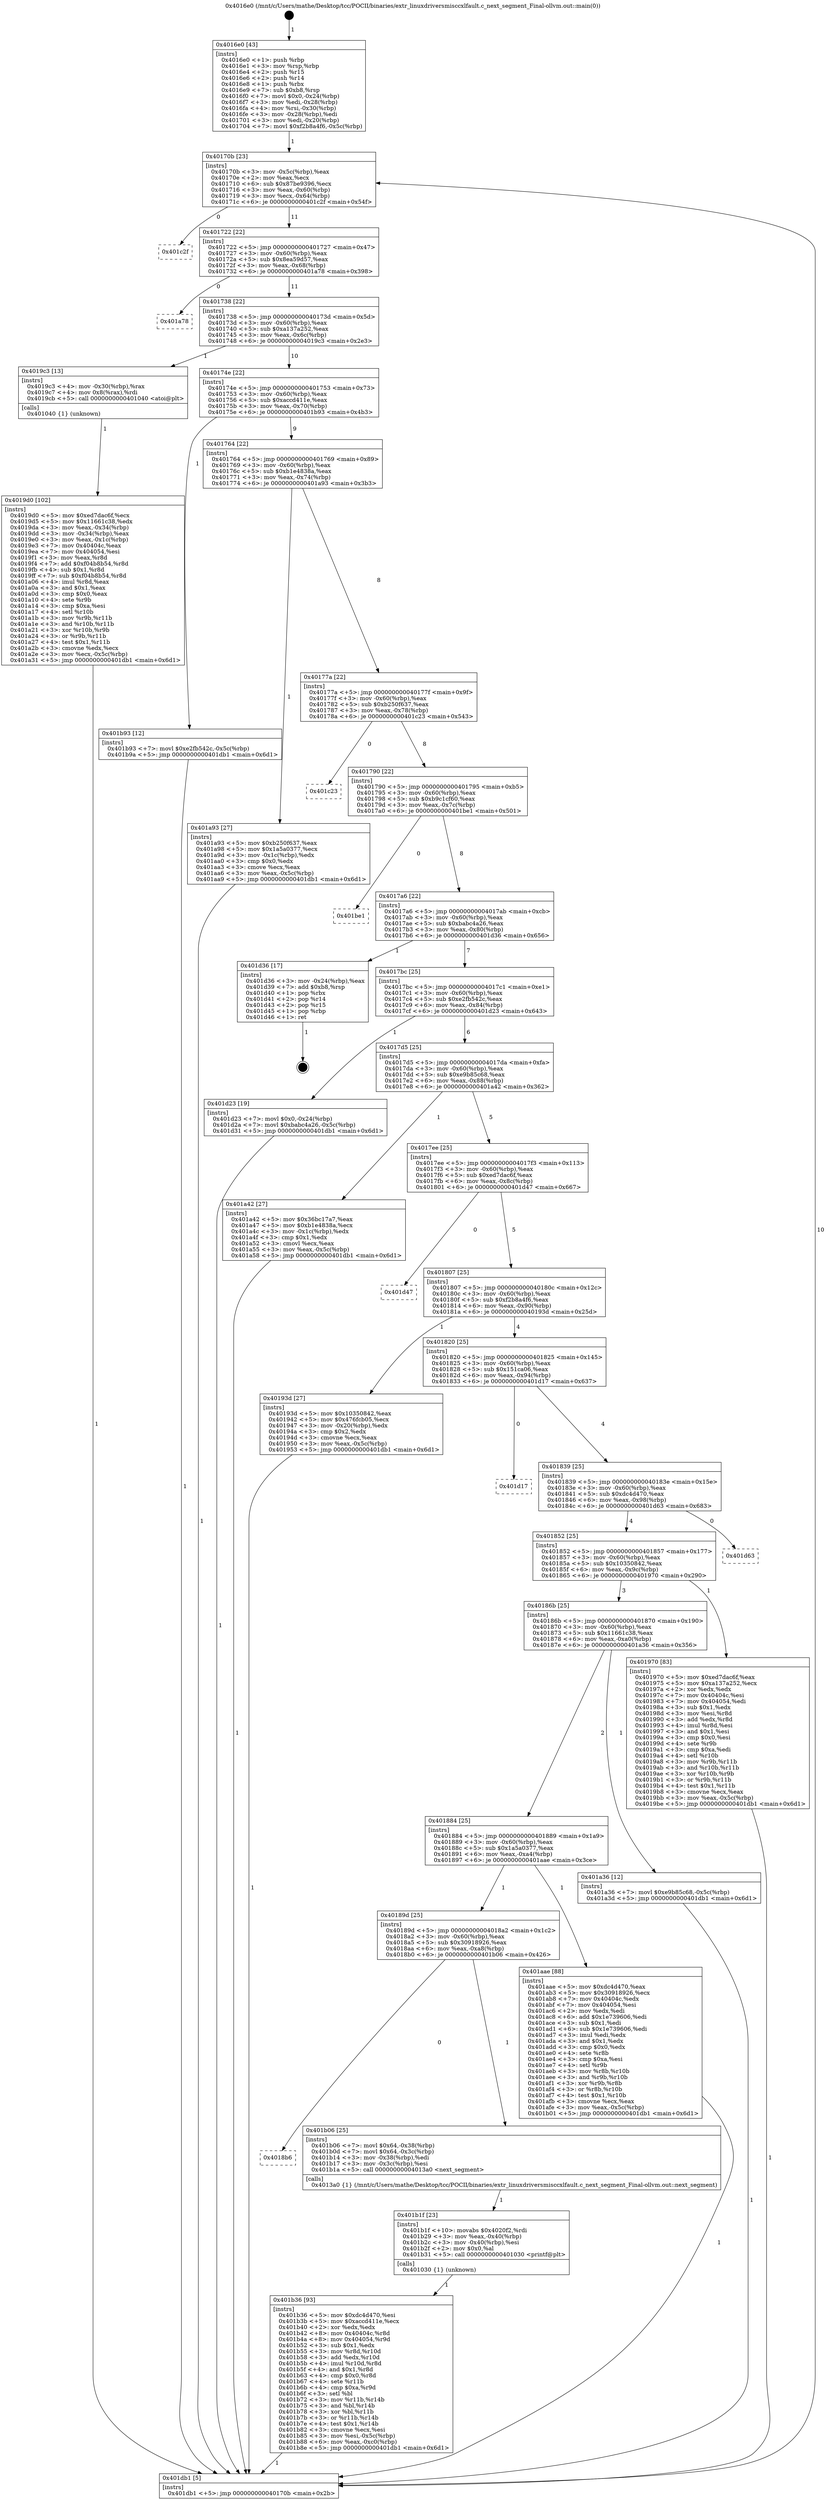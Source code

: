 digraph "0x4016e0" {
  label = "0x4016e0 (/mnt/c/Users/mathe/Desktop/tcc/POCII/binaries/extr_linuxdriversmisccxlfault.c_next_segment_Final-ollvm.out::main(0))"
  labelloc = "t"
  node[shape=record]

  Entry [label="",width=0.3,height=0.3,shape=circle,fillcolor=black,style=filled]
  "0x40170b" [label="{
     0x40170b [23]\l
     | [instrs]\l
     &nbsp;&nbsp;0x40170b \<+3\>: mov -0x5c(%rbp),%eax\l
     &nbsp;&nbsp;0x40170e \<+2\>: mov %eax,%ecx\l
     &nbsp;&nbsp;0x401710 \<+6\>: sub $0x87be9396,%ecx\l
     &nbsp;&nbsp;0x401716 \<+3\>: mov %eax,-0x60(%rbp)\l
     &nbsp;&nbsp;0x401719 \<+3\>: mov %ecx,-0x64(%rbp)\l
     &nbsp;&nbsp;0x40171c \<+6\>: je 0000000000401c2f \<main+0x54f\>\l
  }"]
  "0x401c2f" [label="{
     0x401c2f\l
  }", style=dashed]
  "0x401722" [label="{
     0x401722 [22]\l
     | [instrs]\l
     &nbsp;&nbsp;0x401722 \<+5\>: jmp 0000000000401727 \<main+0x47\>\l
     &nbsp;&nbsp;0x401727 \<+3\>: mov -0x60(%rbp),%eax\l
     &nbsp;&nbsp;0x40172a \<+5\>: sub $0x8ea59d57,%eax\l
     &nbsp;&nbsp;0x40172f \<+3\>: mov %eax,-0x68(%rbp)\l
     &nbsp;&nbsp;0x401732 \<+6\>: je 0000000000401a78 \<main+0x398\>\l
  }"]
  Exit [label="",width=0.3,height=0.3,shape=circle,fillcolor=black,style=filled,peripheries=2]
  "0x401a78" [label="{
     0x401a78\l
  }", style=dashed]
  "0x401738" [label="{
     0x401738 [22]\l
     | [instrs]\l
     &nbsp;&nbsp;0x401738 \<+5\>: jmp 000000000040173d \<main+0x5d\>\l
     &nbsp;&nbsp;0x40173d \<+3\>: mov -0x60(%rbp),%eax\l
     &nbsp;&nbsp;0x401740 \<+5\>: sub $0xa137a252,%eax\l
     &nbsp;&nbsp;0x401745 \<+3\>: mov %eax,-0x6c(%rbp)\l
     &nbsp;&nbsp;0x401748 \<+6\>: je 00000000004019c3 \<main+0x2e3\>\l
  }"]
  "0x401b36" [label="{
     0x401b36 [93]\l
     | [instrs]\l
     &nbsp;&nbsp;0x401b36 \<+5\>: mov $0xdc4d470,%esi\l
     &nbsp;&nbsp;0x401b3b \<+5\>: mov $0xaccd411e,%ecx\l
     &nbsp;&nbsp;0x401b40 \<+2\>: xor %edx,%edx\l
     &nbsp;&nbsp;0x401b42 \<+8\>: mov 0x40404c,%r8d\l
     &nbsp;&nbsp;0x401b4a \<+8\>: mov 0x404054,%r9d\l
     &nbsp;&nbsp;0x401b52 \<+3\>: sub $0x1,%edx\l
     &nbsp;&nbsp;0x401b55 \<+3\>: mov %r8d,%r10d\l
     &nbsp;&nbsp;0x401b58 \<+3\>: add %edx,%r10d\l
     &nbsp;&nbsp;0x401b5b \<+4\>: imul %r10d,%r8d\l
     &nbsp;&nbsp;0x401b5f \<+4\>: and $0x1,%r8d\l
     &nbsp;&nbsp;0x401b63 \<+4\>: cmp $0x0,%r8d\l
     &nbsp;&nbsp;0x401b67 \<+4\>: sete %r11b\l
     &nbsp;&nbsp;0x401b6b \<+4\>: cmp $0xa,%r9d\l
     &nbsp;&nbsp;0x401b6f \<+3\>: setl %bl\l
     &nbsp;&nbsp;0x401b72 \<+3\>: mov %r11b,%r14b\l
     &nbsp;&nbsp;0x401b75 \<+3\>: and %bl,%r14b\l
     &nbsp;&nbsp;0x401b78 \<+3\>: xor %bl,%r11b\l
     &nbsp;&nbsp;0x401b7b \<+3\>: or %r11b,%r14b\l
     &nbsp;&nbsp;0x401b7e \<+4\>: test $0x1,%r14b\l
     &nbsp;&nbsp;0x401b82 \<+3\>: cmovne %ecx,%esi\l
     &nbsp;&nbsp;0x401b85 \<+3\>: mov %esi,-0x5c(%rbp)\l
     &nbsp;&nbsp;0x401b88 \<+6\>: mov %eax,-0xc0(%rbp)\l
     &nbsp;&nbsp;0x401b8e \<+5\>: jmp 0000000000401db1 \<main+0x6d1\>\l
  }"]
  "0x4019c3" [label="{
     0x4019c3 [13]\l
     | [instrs]\l
     &nbsp;&nbsp;0x4019c3 \<+4\>: mov -0x30(%rbp),%rax\l
     &nbsp;&nbsp;0x4019c7 \<+4\>: mov 0x8(%rax),%rdi\l
     &nbsp;&nbsp;0x4019cb \<+5\>: call 0000000000401040 \<atoi@plt\>\l
     | [calls]\l
     &nbsp;&nbsp;0x401040 \{1\} (unknown)\l
  }"]
  "0x40174e" [label="{
     0x40174e [22]\l
     | [instrs]\l
     &nbsp;&nbsp;0x40174e \<+5\>: jmp 0000000000401753 \<main+0x73\>\l
     &nbsp;&nbsp;0x401753 \<+3\>: mov -0x60(%rbp),%eax\l
     &nbsp;&nbsp;0x401756 \<+5\>: sub $0xaccd411e,%eax\l
     &nbsp;&nbsp;0x40175b \<+3\>: mov %eax,-0x70(%rbp)\l
     &nbsp;&nbsp;0x40175e \<+6\>: je 0000000000401b93 \<main+0x4b3\>\l
  }"]
  "0x401b1f" [label="{
     0x401b1f [23]\l
     | [instrs]\l
     &nbsp;&nbsp;0x401b1f \<+10\>: movabs $0x4020f2,%rdi\l
     &nbsp;&nbsp;0x401b29 \<+3\>: mov %eax,-0x40(%rbp)\l
     &nbsp;&nbsp;0x401b2c \<+3\>: mov -0x40(%rbp),%esi\l
     &nbsp;&nbsp;0x401b2f \<+2\>: mov $0x0,%al\l
     &nbsp;&nbsp;0x401b31 \<+5\>: call 0000000000401030 \<printf@plt\>\l
     | [calls]\l
     &nbsp;&nbsp;0x401030 \{1\} (unknown)\l
  }"]
  "0x401b93" [label="{
     0x401b93 [12]\l
     | [instrs]\l
     &nbsp;&nbsp;0x401b93 \<+7\>: movl $0xe2fb542c,-0x5c(%rbp)\l
     &nbsp;&nbsp;0x401b9a \<+5\>: jmp 0000000000401db1 \<main+0x6d1\>\l
  }"]
  "0x401764" [label="{
     0x401764 [22]\l
     | [instrs]\l
     &nbsp;&nbsp;0x401764 \<+5\>: jmp 0000000000401769 \<main+0x89\>\l
     &nbsp;&nbsp;0x401769 \<+3\>: mov -0x60(%rbp),%eax\l
     &nbsp;&nbsp;0x40176c \<+5\>: sub $0xb1e4838a,%eax\l
     &nbsp;&nbsp;0x401771 \<+3\>: mov %eax,-0x74(%rbp)\l
     &nbsp;&nbsp;0x401774 \<+6\>: je 0000000000401a93 \<main+0x3b3\>\l
  }"]
  "0x4018b6" [label="{
     0x4018b6\l
  }", style=dashed]
  "0x401a93" [label="{
     0x401a93 [27]\l
     | [instrs]\l
     &nbsp;&nbsp;0x401a93 \<+5\>: mov $0xb250f637,%eax\l
     &nbsp;&nbsp;0x401a98 \<+5\>: mov $0x1a5a0377,%ecx\l
     &nbsp;&nbsp;0x401a9d \<+3\>: mov -0x1c(%rbp),%edx\l
     &nbsp;&nbsp;0x401aa0 \<+3\>: cmp $0x0,%edx\l
     &nbsp;&nbsp;0x401aa3 \<+3\>: cmove %ecx,%eax\l
     &nbsp;&nbsp;0x401aa6 \<+3\>: mov %eax,-0x5c(%rbp)\l
     &nbsp;&nbsp;0x401aa9 \<+5\>: jmp 0000000000401db1 \<main+0x6d1\>\l
  }"]
  "0x40177a" [label="{
     0x40177a [22]\l
     | [instrs]\l
     &nbsp;&nbsp;0x40177a \<+5\>: jmp 000000000040177f \<main+0x9f\>\l
     &nbsp;&nbsp;0x40177f \<+3\>: mov -0x60(%rbp),%eax\l
     &nbsp;&nbsp;0x401782 \<+5\>: sub $0xb250f637,%eax\l
     &nbsp;&nbsp;0x401787 \<+3\>: mov %eax,-0x78(%rbp)\l
     &nbsp;&nbsp;0x40178a \<+6\>: je 0000000000401c23 \<main+0x543\>\l
  }"]
  "0x401b06" [label="{
     0x401b06 [25]\l
     | [instrs]\l
     &nbsp;&nbsp;0x401b06 \<+7\>: movl $0x64,-0x38(%rbp)\l
     &nbsp;&nbsp;0x401b0d \<+7\>: movl $0x64,-0x3c(%rbp)\l
     &nbsp;&nbsp;0x401b14 \<+3\>: mov -0x38(%rbp),%edi\l
     &nbsp;&nbsp;0x401b17 \<+3\>: mov -0x3c(%rbp),%esi\l
     &nbsp;&nbsp;0x401b1a \<+5\>: call 00000000004013a0 \<next_segment\>\l
     | [calls]\l
     &nbsp;&nbsp;0x4013a0 \{1\} (/mnt/c/Users/mathe/Desktop/tcc/POCII/binaries/extr_linuxdriversmisccxlfault.c_next_segment_Final-ollvm.out::next_segment)\l
  }"]
  "0x401c23" [label="{
     0x401c23\l
  }", style=dashed]
  "0x401790" [label="{
     0x401790 [22]\l
     | [instrs]\l
     &nbsp;&nbsp;0x401790 \<+5\>: jmp 0000000000401795 \<main+0xb5\>\l
     &nbsp;&nbsp;0x401795 \<+3\>: mov -0x60(%rbp),%eax\l
     &nbsp;&nbsp;0x401798 \<+5\>: sub $0xb9c1cf60,%eax\l
     &nbsp;&nbsp;0x40179d \<+3\>: mov %eax,-0x7c(%rbp)\l
     &nbsp;&nbsp;0x4017a0 \<+6\>: je 0000000000401be1 \<main+0x501\>\l
  }"]
  "0x40189d" [label="{
     0x40189d [25]\l
     | [instrs]\l
     &nbsp;&nbsp;0x40189d \<+5\>: jmp 00000000004018a2 \<main+0x1c2\>\l
     &nbsp;&nbsp;0x4018a2 \<+3\>: mov -0x60(%rbp),%eax\l
     &nbsp;&nbsp;0x4018a5 \<+5\>: sub $0x30918926,%eax\l
     &nbsp;&nbsp;0x4018aa \<+6\>: mov %eax,-0xa8(%rbp)\l
     &nbsp;&nbsp;0x4018b0 \<+6\>: je 0000000000401b06 \<main+0x426\>\l
  }"]
  "0x401be1" [label="{
     0x401be1\l
  }", style=dashed]
  "0x4017a6" [label="{
     0x4017a6 [22]\l
     | [instrs]\l
     &nbsp;&nbsp;0x4017a6 \<+5\>: jmp 00000000004017ab \<main+0xcb\>\l
     &nbsp;&nbsp;0x4017ab \<+3\>: mov -0x60(%rbp),%eax\l
     &nbsp;&nbsp;0x4017ae \<+5\>: sub $0xbabc4a26,%eax\l
     &nbsp;&nbsp;0x4017b3 \<+3\>: mov %eax,-0x80(%rbp)\l
     &nbsp;&nbsp;0x4017b6 \<+6\>: je 0000000000401d36 \<main+0x656\>\l
  }"]
  "0x401aae" [label="{
     0x401aae [88]\l
     | [instrs]\l
     &nbsp;&nbsp;0x401aae \<+5\>: mov $0xdc4d470,%eax\l
     &nbsp;&nbsp;0x401ab3 \<+5\>: mov $0x30918926,%ecx\l
     &nbsp;&nbsp;0x401ab8 \<+7\>: mov 0x40404c,%edx\l
     &nbsp;&nbsp;0x401abf \<+7\>: mov 0x404054,%esi\l
     &nbsp;&nbsp;0x401ac6 \<+2\>: mov %edx,%edi\l
     &nbsp;&nbsp;0x401ac8 \<+6\>: add $0x1e739606,%edi\l
     &nbsp;&nbsp;0x401ace \<+3\>: sub $0x1,%edi\l
     &nbsp;&nbsp;0x401ad1 \<+6\>: sub $0x1e739606,%edi\l
     &nbsp;&nbsp;0x401ad7 \<+3\>: imul %edi,%edx\l
     &nbsp;&nbsp;0x401ada \<+3\>: and $0x1,%edx\l
     &nbsp;&nbsp;0x401add \<+3\>: cmp $0x0,%edx\l
     &nbsp;&nbsp;0x401ae0 \<+4\>: sete %r8b\l
     &nbsp;&nbsp;0x401ae4 \<+3\>: cmp $0xa,%esi\l
     &nbsp;&nbsp;0x401ae7 \<+4\>: setl %r9b\l
     &nbsp;&nbsp;0x401aeb \<+3\>: mov %r8b,%r10b\l
     &nbsp;&nbsp;0x401aee \<+3\>: and %r9b,%r10b\l
     &nbsp;&nbsp;0x401af1 \<+3\>: xor %r9b,%r8b\l
     &nbsp;&nbsp;0x401af4 \<+3\>: or %r8b,%r10b\l
     &nbsp;&nbsp;0x401af7 \<+4\>: test $0x1,%r10b\l
     &nbsp;&nbsp;0x401afb \<+3\>: cmovne %ecx,%eax\l
     &nbsp;&nbsp;0x401afe \<+3\>: mov %eax,-0x5c(%rbp)\l
     &nbsp;&nbsp;0x401b01 \<+5\>: jmp 0000000000401db1 \<main+0x6d1\>\l
  }"]
  "0x401d36" [label="{
     0x401d36 [17]\l
     | [instrs]\l
     &nbsp;&nbsp;0x401d36 \<+3\>: mov -0x24(%rbp),%eax\l
     &nbsp;&nbsp;0x401d39 \<+7\>: add $0xb8,%rsp\l
     &nbsp;&nbsp;0x401d40 \<+1\>: pop %rbx\l
     &nbsp;&nbsp;0x401d41 \<+2\>: pop %r14\l
     &nbsp;&nbsp;0x401d43 \<+2\>: pop %r15\l
     &nbsp;&nbsp;0x401d45 \<+1\>: pop %rbp\l
     &nbsp;&nbsp;0x401d46 \<+1\>: ret\l
  }"]
  "0x4017bc" [label="{
     0x4017bc [25]\l
     | [instrs]\l
     &nbsp;&nbsp;0x4017bc \<+5\>: jmp 00000000004017c1 \<main+0xe1\>\l
     &nbsp;&nbsp;0x4017c1 \<+3\>: mov -0x60(%rbp),%eax\l
     &nbsp;&nbsp;0x4017c4 \<+5\>: sub $0xe2fb542c,%eax\l
     &nbsp;&nbsp;0x4017c9 \<+6\>: mov %eax,-0x84(%rbp)\l
     &nbsp;&nbsp;0x4017cf \<+6\>: je 0000000000401d23 \<main+0x643\>\l
  }"]
  "0x401884" [label="{
     0x401884 [25]\l
     | [instrs]\l
     &nbsp;&nbsp;0x401884 \<+5\>: jmp 0000000000401889 \<main+0x1a9\>\l
     &nbsp;&nbsp;0x401889 \<+3\>: mov -0x60(%rbp),%eax\l
     &nbsp;&nbsp;0x40188c \<+5\>: sub $0x1a5a0377,%eax\l
     &nbsp;&nbsp;0x401891 \<+6\>: mov %eax,-0xa4(%rbp)\l
     &nbsp;&nbsp;0x401897 \<+6\>: je 0000000000401aae \<main+0x3ce\>\l
  }"]
  "0x401d23" [label="{
     0x401d23 [19]\l
     | [instrs]\l
     &nbsp;&nbsp;0x401d23 \<+7\>: movl $0x0,-0x24(%rbp)\l
     &nbsp;&nbsp;0x401d2a \<+7\>: movl $0xbabc4a26,-0x5c(%rbp)\l
     &nbsp;&nbsp;0x401d31 \<+5\>: jmp 0000000000401db1 \<main+0x6d1\>\l
  }"]
  "0x4017d5" [label="{
     0x4017d5 [25]\l
     | [instrs]\l
     &nbsp;&nbsp;0x4017d5 \<+5\>: jmp 00000000004017da \<main+0xfa\>\l
     &nbsp;&nbsp;0x4017da \<+3\>: mov -0x60(%rbp),%eax\l
     &nbsp;&nbsp;0x4017dd \<+5\>: sub $0xe9b85c68,%eax\l
     &nbsp;&nbsp;0x4017e2 \<+6\>: mov %eax,-0x88(%rbp)\l
     &nbsp;&nbsp;0x4017e8 \<+6\>: je 0000000000401a42 \<main+0x362\>\l
  }"]
  "0x401a36" [label="{
     0x401a36 [12]\l
     | [instrs]\l
     &nbsp;&nbsp;0x401a36 \<+7\>: movl $0xe9b85c68,-0x5c(%rbp)\l
     &nbsp;&nbsp;0x401a3d \<+5\>: jmp 0000000000401db1 \<main+0x6d1\>\l
  }"]
  "0x401a42" [label="{
     0x401a42 [27]\l
     | [instrs]\l
     &nbsp;&nbsp;0x401a42 \<+5\>: mov $0x36bc17a7,%eax\l
     &nbsp;&nbsp;0x401a47 \<+5\>: mov $0xb1e4838a,%ecx\l
     &nbsp;&nbsp;0x401a4c \<+3\>: mov -0x1c(%rbp),%edx\l
     &nbsp;&nbsp;0x401a4f \<+3\>: cmp $0x1,%edx\l
     &nbsp;&nbsp;0x401a52 \<+3\>: cmovl %ecx,%eax\l
     &nbsp;&nbsp;0x401a55 \<+3\>: mov %eax,-0x5c(%rbp)\l
     &nbsp;&nbsp;0x401a58 \<+5\>: jmp 0000000000401db1 \<main+0x6d1\>\l
  }"]
  "0x4017ee" [label="{
     0x4017ee [25]\l
     | [instrs]\l
     &nbsp;&nbsp;0x4017ee \<+5\>: jmp 00000000004017f3 \<main+0x113\>\l
     &nbsp;&nbsp;0x4017f3 \<+3\>: mov -0x60(%rbp),%eax\l
     &nbsp;&nbsp;0x4017f6 \<+5\>: sub $0xed7dac6f,%eax\l
     &nbsp;&nbsp;0x4017fb \<+6\>: mov %eax,-0x8c(%rbp)\l
     &nbsp;&nbsp;0x401801 \<+6\>: je 0000000000401d47 \<main+0x667\>\l
  }"]
  "0x4019d0" [label="{
     0x4019d0 [102]\l
     | [instrs]\l
     &nbsp;&nbsp;0x4019d0 \<+5\>: mov $0xed7dac6f,%ecx\l
     &nbsp;&nbsp;0x4019d5 \<+5\>: mov $0x11661c38,%edx\l
     &nbsp;&nbsp;0x4019da \<+3\>: mov %eax,-0x34(%rbp)\l
     &nbsp;&nbsp;0x4019dd \<+3\>: mov -0x34(%rbp),%eax\l
     &nbsp;&nbsp;0x4019e0 \<+3\>: mov %eax,-0x1c(%rbp)\l
     &nbsp;&nbsp;0x4019e3 \<+7\>: mov 0x40404c,%eax\l
     &nbsp;&nbsp;0x4019ea \<+7\>: mov 0x404054,%esi\l
     &nbsp;&nbsp;0x4019f1 \<+3\>: mov %eax,%r8d\l
     &nbsp;&nbsp;0x4019f4 \<+7\>: add $0xf04b8b54,%r8d\l
     &nbsp;&nbsp;0x4019fb \<+4\>: sub $0x1,%r8d\l
     &nbsp;&nbsp;0x4019ff \<+7\>: sub $0xf04b8b54,%r8d\l
     &nbsp;&nbsp;0x401a06 \<+4\>: imul %r8d,%eax\l
     &nbsp;&nbsp;0x401a0a \<+3\>: and $0x1,%eax\l
     &nbsp;&nbsp;0x401a0d \<+3\>: cmp $0x0,%eax\l
     &nbsp;&nbsp;0x401a10 \<+4\>: sete %r9b\l
     &nbsp;&nbsp;0x401a14 \<+3\>: cmp $0xa,%esi\l
     &nbsp;&nbsp;0x401a17 \<+4\>: setl %r10b\l
     &nbsp;&nbsp;0x401a1b \<+3\>: mov %r9b,%r11b\l
     &nbsp;&nbsp;0x401a1e \<+3\>: and %r10b,%r11b\l
     &nbsp;&nbsp;0x401a21 \<+3\>: xor %r10b,%r9b\l
     &nbsp;&nbsp;0x401a24 \<+3\>: or %r9b,%r11b\l
     &nbsp;&nbsp;0x401a27 \<+4\>: test $0x1,%r11b\l
     &nbsp;&nbsp;0x401a2b \<+3\>: cmovne %edx,%ecx\l
     &nbsp;&nbsp;0x401a2e \<+3\>: mov %ecx,-0x5c(%rbp)\l
     &nbsp;&nbsp;0x401a31 \<+5\>: jmp 0000000000401db1 \<main+0x6d1\>\l
  }"]
  "0x401d47" [label="{
     0x401d47\l
  }", style=dashed]
  "0x401807" [label="{
     0x401807 [25]\l
     | [instrs]\l
     &nbsp;&nbsp;0x401807 \<+5\>: jmp 000000000040180c \<main+0x12c\>\l
     &nbsp;&nbsp;0x40180c \<+3\>: mov -0x60(%rbp),%eax\l
     &nbsp;&nbsp;0x40180f \<+5\>: sub $0xf2b8a4f6,%eax\l
     &nbsp;&nbsp;0x401814 \<+6\>: mov %eax,-0x90(%rbp)\l
     &nbsp;&nbsp;0x40181a \<+6\>: je 000000000040193d \<main+0x25d\>\l
  }"]
  "0x40186b" [label="{
     0x40186b [25]\l
     | [instrs]\l
     &nbsp;&nbsp;0x40186b \<+5\>: jmp 0000000000401870 \<main+0x190\>\l
     &nbsp;&nbsp;0x401870 \<+3\>: mov -0x60(%rbp),%eax\l
     &nbsp;&nbsp;0x401873 \<+5\>: sub $0x11661c38,%eax\l
     &nbsp;&nbsp;0x401878 \<+6\>: mov %eax,-0xa0(%rbp)\l
     &nbsp;&nbsp;0x40187e \<+6\>: je 0000000000401a36 \<main+0x356\>\l
  }"]
  "0x40193d" [label="{
     0x40193d [27]\l
     | [instrs]\l
     &nbsp;&nbsp;0x40193d \<+5\>: mov $0x10350842,%eax\l
     &nbsp;&nbsp;0x401942 \<+5\>: mov $0x476fcb05,%ecx\l
     &nbsp;&nbsp;0x401947 \<+3\>: mov -0x20(%rbp),%edx\l
     &nbsp;&nbsp;0x40194a \<+3\>: cmp $0x2,%edx\l
     &nbsp;&nbsp;0x40194d \<+3\>: cmovne %ecx,%eax\l
     &nbsp;&nbsp;0x401950 \<+3\>: mov %eax,-0x5c(%rbp)\l
     &nbsp;&nbsp;0x401953 \<+5\>: jmp 0000000000401db1 \<main+0x6d1\>\l
  }"]
  "0x401820" [label="{
     0x401820 [25]\l
     | [instrs]\l
     &nbsp;&nbsp;0x401820 \<+5\>: jmp 0000000000401825 \<main+0x145\>\l
     &nbsp;&nbsp;0x401825 \<+3\>: mov -0x60(%rbp),%eax\l
     &nbsp;&nbsp;0x401828 \<+5\>: sub $0x151ca06,%eax\l
     &nbsp;&nbsp;0x40182d \<+6\>: mov %eax,-0x94(%rbp)\l
     &nbsp;&nbsp;0x401833 \<+6\>: je 0000000000401d17 \<main+0x637\>\l
  }"]
  "0x401db1" [label="{
     0x401db1 [5]\l
     | [instrs]\l
     &nbsp;&nbsp;0x401db1 \<+5\>: jmp 000000000040170b \<main+0x2b\>\l
  }"]
  "0x4016e0" [label="{
     0x4016e0 [43]\l
     | [instrs]\l
     &nbsp;&nbsp;0x4016e0 \<+1\>: push %rbp\l
     &nbsp;&nbsp;0x4016e1 \<+3\>: mov %rsp,%rbp\l
     &nbsp;&nbsp;0x4016e4 \<+2\>: push %r15\l
     &nbsp;&nbsp;0x4016e6 \<+2\>: push %r14\l
     &nbsp;&nbsp;0x4016e8 \<+1\>: push %rbx\l
     &nbsp;&nbsp;0x4016e9 \<+7\>: sub $0xb8,%rsp\l
     &nbsp;&nbsp;0x4016f0 \<+7\>: movl $0x0,-0x24(%rbp)\l
     &nbsp;&nbsp;0x4016f7 \<+3\>: mov %edi,-0x28(%rbp)\l
     &nbsp;&nbsp;0x4016fa \<+4\>: mov %rsi,-0x30(%rbp)\l
     &nbsp;&nbsp;0x4016fe \<+3\>: mov -0x28(%rbp),%edi\l
     &nbsp;&nbsp;0x401701 \<+3\>: mov %edi,-0x20(%rbp)\l
     &nbsp;&nbsp;0x401704 \<+7\>: movl $0xf2b8a4f6,-0x5c(%rbp)\l
  }"]
  "0x401970" [label="{
     0x401970 [83]\l
     | [instrs]\l
     &nbsp;&nbsp;0x401970 \<+5\>: mov $0xed7dac6f,%eax\l
     &nbsp;&nbsp;0x401975 \<+5\>: mov $0xa137a252,%ecx\l
     &nbsp;&nbsp;0x40197a \<+2\>: xor %edx,%edx\l
     &nbsp;&nbsp;0x40197c \<+7\>: mov 0x40404c,%esi\l
     &nbsp;&nbsp;0x401983 \<+7\>: mov 0x404054,%edi\l
     &nbsp;&nbsp;0x40198a \<+3\>: sub $0x1,%edx\l
     &nbsp;&nbsp;0x40198d \<+3\>: mov %esi,%r8d\l
     &nbsp;&nbsp;0x401990 \<+3\>: add %edx,%r8d\l
     &nbsp;&nbsp;0x401993 \<+4\>: imul %r8d,%esi\l
     &nbsp;&nbsp;0x401997 \<+3\>: and $0x1,%esi\l
     &nbsp;&nbsp;0x40199a \<+3\>: cmp $0x0,%esi\l
     &nbsp;&nbsp;0x40199d \<+4\>: sete %r9b\l
     &nbsp;&nbsp;0x4019a1 \<+3\>: cmp $0xa,%edi\l
     &nbsp;&nbsp;0x4019a4 \<+4\>: setl %r10b\l
     &nbsp;&nbsp;0x4019a8 \<+3\>: mov %r9b,%r11b\l
     &nbsp;&nbsp;0x4019ab \<+3\>: and %r10b,%r11b\l
     &nbsp;&nbsp;0x4019ae \<+3\>: xor %r10b,%r9b\l
     &nbsp;&nbsp;0x4019b1 \<+3\>: or %r9b,%r11b\l
     &nbsp;&nbsp;0x4019b4 \<+4\>: test $0x1,%r11b\l
     &nbsp;&nbsp;0x4019b8 \<+3\>: cmovne %ecx,%eax\l
     &nbsp;&nbsp;0x4019bb \<+3\>: mov %eax,-0x5c(%rbp)\l
     &nbsp;&nbsp;0x4019be \<+5\>: jmp 0000000000401db1 \<main+0x6d1\>\l
  }"]
  "0x401d17" [label="{
     0x401d17\l
  }", style=dashed]
  "0x401839" [label="{
     0x401839 [25]\l
     | [instrs]\l
     &nbsp;&nbsp;0x401839 \<+5\>: jmp 000000000040183e \<main+0x15e\>\l
     &nbsp;&nbsp;0x40183e \<+3\>: mov -0x60(%rbp),%eax\l
     &nbsp;&nbsp;0x401841 \<+5\>: sub $0xdc4d470,%eax\l
     &nbsp;&nbsp;0x401846 \<+6\>: mov %eax,-0x98(%rbp)\l
     &nbsp;&nbsp;0x40184c \<+6\>: je 0000000000401d63 \<main+0x683\>\l
  }"]
  "0x401852" [label="{
     0x401852 [25]\l
     | [instrs]\l
     &nbsp;&nbsp;0x401852 \<+5\>: jmp 0000000000401857 \<main+0x177\>\l
     &nbsp;&nbsp;0x401857 \<+3\>: mov -0x60(%rbp),%eax\l
     &nbsp;&nbsp;0x40185a \<+5\>: sub $0x10350842,%eax\l
     &nbsp;&nbsp;0x40185f \<+6\>: mov %eax,-0x9c(%rbp)\l
     &nbsp;&nbsp;0x401865 \<+6\>: je 0000000000401970 \<main+0x290\>\l
  }"]
  "0x401d63" [label="{
     0x401d63\l
  }", style=dashed]
  Entry -> "0x4016e0" [label=" 1"]
  "0x40170b" -> "0x401c2f" [label=" 0"]
  "0x40170b" -> "0x401722" [label=" 11"]
  "0x401d36" -> Exit [label=" 1"]
  "0x401722" -> "0x401a78" [label=" 0"]
  "0x401722" -> "0x401738" [label=" 11"]
  "0x401d23" -> "0x401db1" [label=" 1"]
  "0x401738" -> "0x4019c3" [label=" 1"]
  "0x401738" -> "0x40174e" [label=" 10"]
  "0x401b93" -> "0x401db1" [label=" 1"]
  "0x40174e" -> "0x401b93" [label=" 1"]
  "0x40174e" -> "0x401764" [label=" 9"]
  "0x401b36" -> "0x401db1" [label=" 1"]
  "0x401764" -> "0x401a93" [label=" 1"]
  "0x401764" -> "0x40177a" [label=" 8"]
  "0x401b1f" -> "0x401b36" [label=" 1"]
  "0x40177a" -> "0x401c23" [label=" 0"]
  "0x40177a" -> "0x401790" [label=" 8"]
  "0x401b06" -> "0x401b1f" [label=" 1"]
  "0x401790" -> "0x401be1" [label=" 0"]
  "0x401790" -> "0x4017a6" [label=" 8"]
  "0x40189d" -> "0x401b06" [label=" 1"]
  "0x4017a6" -> "0x401d36" [label=" 1"]
  "0x4017a6" -> "0x4017bc" [label=" 7"]
  "0x40189d" -> "0x4018b6" [label=" 0"]
  "0x4017bc" -> "0x401d23" [label=" 1"]
  "0x4017bc" -> "0x4017d5" [label=" 6"]
  "0x401884" -> "0x40189d" [label=" 1"]
  "0x4017d5" -> "0x401a42" [label=" 1"]
  "0x4017d5" -> "0x4017ee" [label=" 5"]
  "0x401884" -> "0x401aae" [label=" 1"]
  "0x4017ee" -> "0x401d47" [label=" 0"]
  "0x4017ee" -> "0x401807" [label=" 5"]
  "0x401a93" -> "0x401db1" [label=" 1"]
  "0x401807" -> "0x40193d" [label=" 1"]
  "0x401807" -> "0x401820" [label=" 4"]
  "0x40193d" -> "0x401db1" [label=" 1"]
  "0x4016e0" -> "0x40170b" [label=" 1"]
  "0x401db1" -> "0x40170b" [label=" 10"]
  "0x401a42" -> "0x401db1" [label=" 1"]
  "0x401820" -> "0x401d17" [label=" 0"]
  "0x401820" -> "0x401839" [label=" 4"]
  "0x401a36" -> "0x401db1" [label=" 1"]
  "0x401839" -> "0x401d63" [label=" 0"]
  "0x401839" -> "0x401852" [label=" 4"]
  "0x40186b" -> "0x401884" [label=" 2"]
  "0x401852" -> "0x401970" [label=" 1"]
  "0x401852" -> "0x40186b" [label=" 3"]
  "0x401970" -> "0x401db1" [label=" 1"]
  "0x4019c3" -> "0x4019d0" [label=" 1"]
  "0x4019d0" -> "0x401db1" [label=" 1"]
  "0x401aae" -> "0x401db1" [label=" 1"]
  "0x40186b" -> "0x401a36" [label=" 1"]
}
